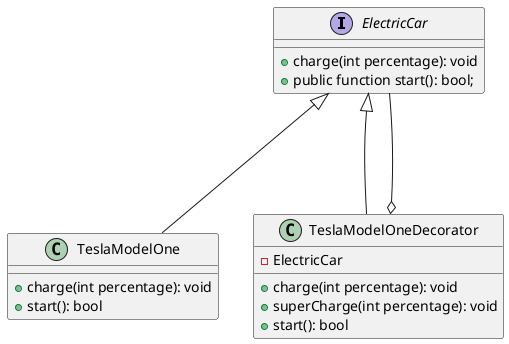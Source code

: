 @startuml

interface ElectricCar {
	
	+ charge(int percentage): void
	+ public function start(): bool;
}

class TeslaModelOne {

	+ charge(int percentage): void
	+ start(): bool
}

class TeslaModelOneDecorator {
	- ElectricCar

	+ charge(int percentage): void
	+ superCharge(int percentage): void
	+ start(): bool
}

TeslaModelOneDecorator o--- ElectricCar
ElectricCar <|--- TeslaModelOne
ElectricCar <|--- TeslaModelOneDecorator



@enduml